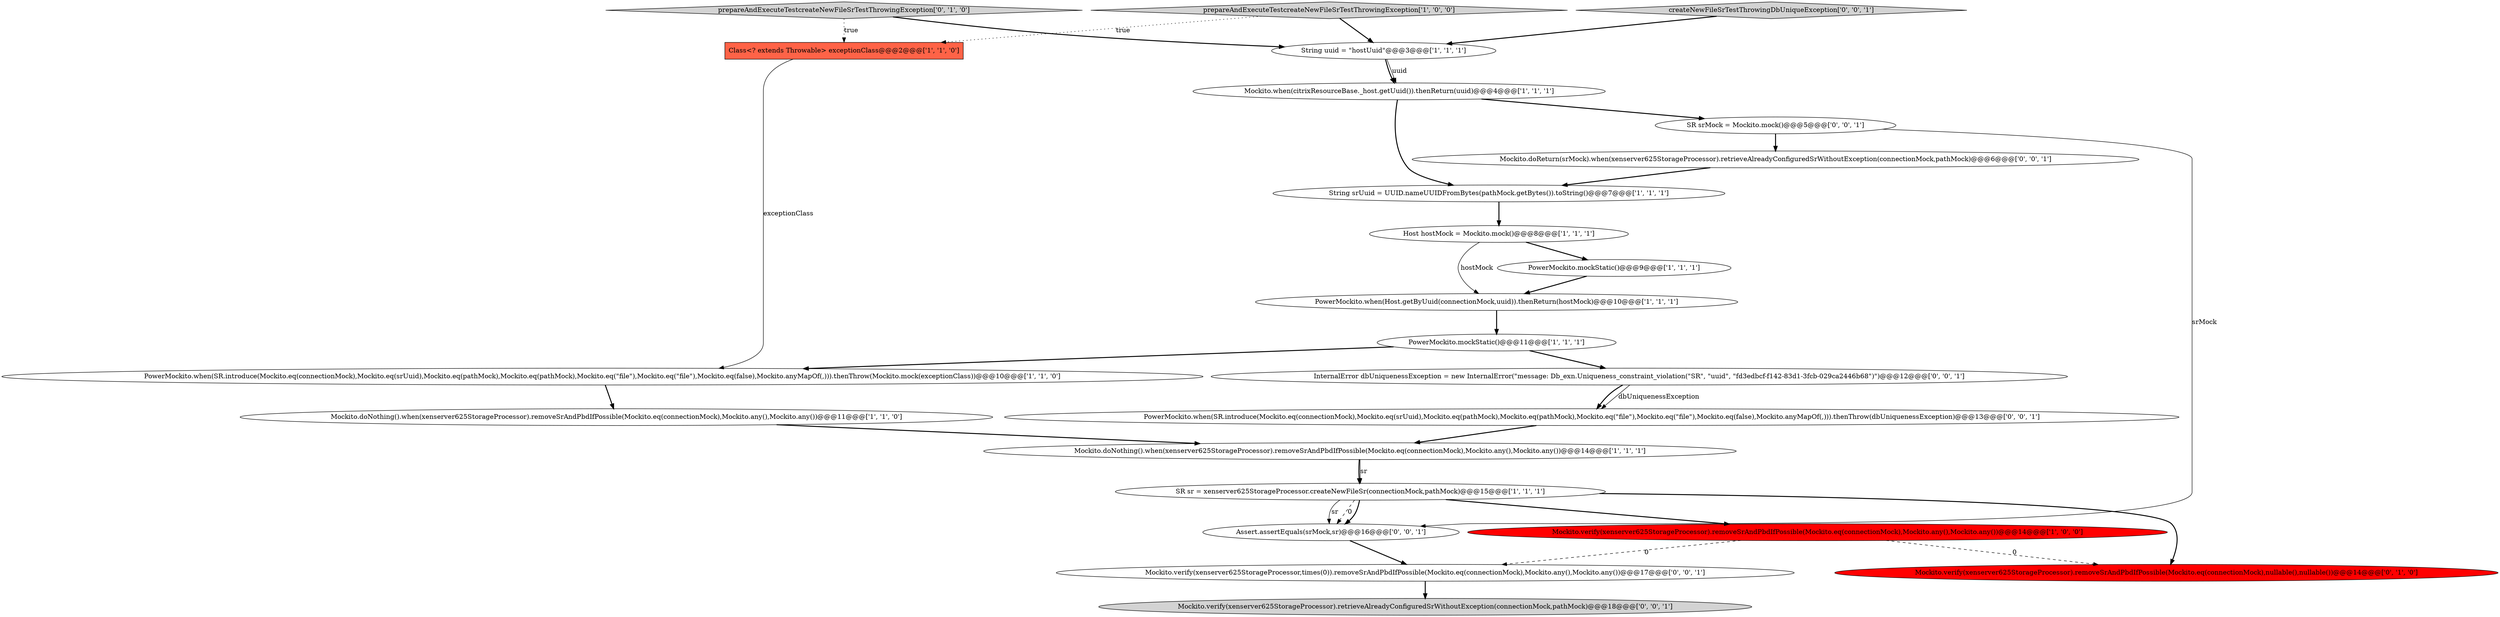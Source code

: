 digraph {
12 [style = filled, label = "Mockito.doNothing().when(xenserver625StorageProcessor).removeSrAndPbdIfPossible(Mockito.eq(connectionMock),Mockito.any(),Mockito.any())@@@14@@@['1', '1', '1']", fillcolor = white, shape = ellipse image = "AAA0AAABBB1BBB"];
7 [style = filled, label = "SR sr = xenserver625StorageProcessor.createNewFileSr(connectionMock,pathMock)@@@15@@@['1', '1', '1']", fillcolor = white, shape = ellipse image = "AAA0AAABBB1BBB"];
1 [style = filled, label = "String uuid = \"hostUuid\"@@@3@@@['1', '1', '1']", fillcolor = white, shape = ellipse image = "AAA0AAABBB1BBB"];
19 [style = filled, label = "Assert.assertEquals(srMock,sr)@@@16@@@['0', '0', '1']", fillcolor = white, shape = ellipse image = "AAA0AAABBB3BBB"];
0 [style = filled, label = "Mockito.when(citrixResourceBase._host.getUuid()).thenReturn(uuid)@@@4@@@['1', '1', '1']", fillcolor = white, shape = ellipse image = "AAA0AAABBB1BBB"];
21 [style = filled, label = "SR srMock = Mockito.mock()@@@5@@@['0', '0', '1']", fillcolor = white, shape = ellipse image = "AAA0AAABBB3BBB"];
5 [style = filled, label = "Mockito.doNothing().when(xenserver625StorageProcessor).removeSrAndPbdIfPossible(Mockito.eq(connectionMock),Mockito.any(),Mockito.any())@@@11@@@['1', '1', '0']", fillcolor = white, shape = ellipse image = "AAA0AAABBB1BBB"];
17 [style = filled, label = "PowerMockito.when(SR.introduce(Mockito.eq(connectionMock),Mockito.eq(srUuid),Mockito.eq(pathMock),Mockito.eq(pathMock),Mockito.eq(\"file\"),Mockito.eq(\"file\"),Mockito.eq(false),Mockito.anyMapOf(,))).thenThrow(dbUniquenessException)@@@13@@@['0', '0', '1']", fillcolor = white, shape = ellipse image = "AAA0AAABBB3BBB"];
3 [style = filled, label = "PowerMockito.when(Host.getByUuid(connectionMock,uuid)).thenReturn(hostMock)@@@10@@@['1', '1', '1']", fillcolor = white, shape = ellipse image = "AAA0AAABBB1BBB"];
6 [style = filled, label = "prepareAndExecuteTestcreateNewFileSrTestThrowingException['1', '0', '0']", fillcolor = lightgray, shape = diamond image = "AAA0AAABBB1BBB"];
14 [style = filled, label = "Mockito.verify(xenserver625StorageProcessor).removeSrAndPbdIfPossible(Mockito.eq(connectionMock),nullable(),nullable())@@@14@@@['0', '1', '0']", fillcolor = red, shape = ellipse image = "AAA1AAABBB2BBB"];
23 [style = filled, label = "Mockito.verify(xenserver625StorageProcessor).retrieveAlreadyConfiguredSrWithoutException(connectionMock,pathMock)@@@18@@@['0', '0', '1']", fillcolor = lightgray, shape = ellipse image = "AAA0AAABBB3BBB"];
9 [style = filled, label = "PowerMockito.when(SR.introduce(Mockito.eq(connectionMock),Mockito.eq(srUuid),Mockito.eq(pathMock),Mockito.eq(pathMock),Mockito.eq(\"file\"),Mockito.eq(\"file\"),Mockito.eq(false),Mockito.anyMapOf(,))).thenThrow(Mockito.mock(exceptionClass))@@@10@@@['1', '1', '0']", fillcolor = white, shape = ellipse image = "AAA0AAABBB1BBB"];
4 [style = filled, label = "PowerMockito.mockStatic()@@@11@@@['1', '1', '1']", fillcolor = white, shape = ellipse image = "AAA0AAABBB1BBB"];
20 [style = filled, label = "InternalError dbUniquenessException = new InternalError(\"message: Db_exn.Uniqueness_constraint_violation(\"SR\", \"uuid\", \"fd3edbcf-f142-83d1-3fcb-029ca2446b68\")\")@@@12@@@['0', '0', '1']", fillcolor = white, shape = ellipse image = "AAA0AAABBB3BBB"];
22 [style = filled, label = "createNewFileSrTestThrowingDbUniqueException['0', '0', '1']", fillcolor = lightgray, shape = diamond image = "AAA0AAABBB3BBB"];
8 [style = filled, label = "PowerMockito.mockStatic()@@@9@@@['1', '1', '1']", fillcolor = white, shape = ellipse image = "AAA0AAABBB1BBB"];
2 [style = filled, label = "Mockito.verify(xenserver625StorageProcessor).removeSrAndPbdIfPossible(Mockito.eq(connectionMock),Mockito.any(),Mockito.any())@@@14@@@['1', '0', '0']", fillcolor = red, shape = ellipse image = "AAA1AAABBB1BBB"];
16 [style = filled, label = "Mockito.doReturn(srMock).when(xenserver625StorageProcessor).retrieveAlreadyConfiguredSrWithoutException(connectionMock,pathMock)@@@6@@@['0', '0', '1']", fillcolor = white, shape = ellipse image = "AAA0AAABBB3BBB"];
18 [style = filled, label = "Mockito.verify(xenserver625StorageProcessor,times(0)).removeSrAndPbdIfPossible(Mockito.eq(connectionMock),Mockito.any(),Mockito.any())@@@17@@@['0', '0', '1']", fillcolor = white, shape = ellipse image = "AAA0AAABBB3BBB"];
15 [style = filled, label = "prepareAndExecuteTestcreateNewFileSrTestThrowingException['0', '1', '0']", fillcolor = lightgray, shape = diamond image = "AAA0AAABBB2BBB"];
10 [style = filled, label = "String srUuid = UUID.nameUUIDFromBytes(pathMock.getBytes()).toString()@@@7@@@['1', '1', '1']", fillcolor = white, shape = ellipse image = "AAA0AAABBB1BBB"];
11 [style = filled, label = "Host hostMock = Mockito.mock()@@@8@@@['1', '1', '1']", fillcolor = white, shape = ellipse image = "AAA0AAABBB1BBB"];
13 [style = filled, label = "Class<? extends Throwable> exceptionClass@@@2@@@['1', '1', '0']", fillcolor = tomato, shape = box image = "AAA0AAABBB1BBB"];
4->9 [style = bold, label=""];
19->18 [style = bold, label=""];
20->17 [style = solid, label="dbUniquenessException"];
20->17 [style = bold, label=""];
21->19 [style = solid, label="srMock"];
18->23 [style = bold, label=""];
16->10 [style = bold, label=""];
6->13 [style = dotted, label="true"];
8->3 [style = bold, label=""];
0->21 [style = bold, label=""];
1->0 [style = bold, label=""];
3->4 [style = bold, label=""];
12->7 [style = bold, label=""];
11->3 [style = solid, label="hostMock"];
15->13 [style = dotted, label="true"];
7->14 [style = bold, label=""];
7->19 [style = solid, label="sr"];
12->7 [style = solid, label="sr"];
6->1 [style = bold, label=""];
0->10 [style = bold, label=""];
17->12 [style = bold, label=""];
2->14 [style = dashed, label="0"];
1->0 [style = solid, label="uuid"];
5->12 [style = bold, label=""];
15->1 [style = bold, label=""];
7->19 [style = dashed, label="0"];
7->2 [style = bold, label=""];
13->9 [style = solid, label="exceptionClass"];
4->20 [style = bold, label=""];
2->18 [style = dashed, label="0"];
9->5 [style = bold, label=""];
21->16 [style = bold, label=""];
11->8 [style = bold, label=""];
22->1 [style = bold, label=""];
7->19 [style = bold, label=""];
10->11 [style = bold, label=""];
}
